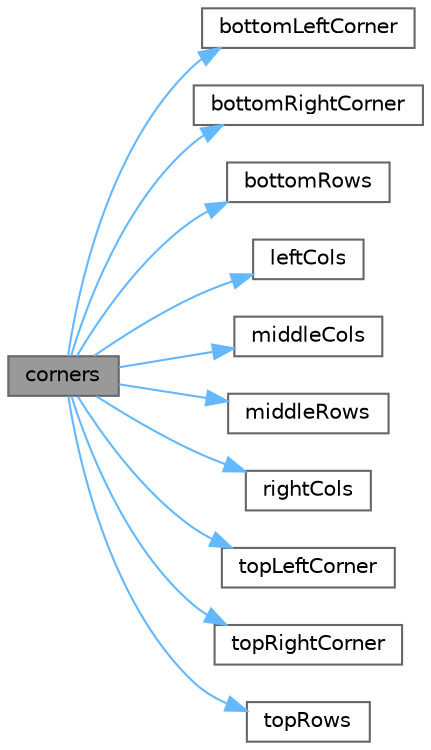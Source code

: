 digraph "corners"
{
 // LATEX_PDF_SIZE
  bgcolor="transparent";
  edge [fontname=Helvetica,fontsize=10,labelfontname=Helvetica,labelfontsize=10];
  node [fontname=Helvetica,fontsize=10,shape=box,height=0.2,width=0.4];
  rankdir="LR";
  Node1 [id="Node000001",label="corners",height=0.2,width=0.4,color="gray40", fillcolor="grey60", style="filled", fontcolor="black",tooltip=" "];
  Node1 -> Node2 [id="edge1_Node000001_Node000002",color="steelblue1",style="solid",tooltip=" "];
  Node2 [id="Node000002",label="bottomLeftCorner",height=0.2,width=0.4,color="grey40", fillcolor="white", style="filled",URL="$_block_methods_8h.html#aeb59483388530410ef7be576280eb91c",tooltip=" "];
  Node1 -> Node3 [id="edge2_Node000001_Node000003",color="steelblue1",style="solid",tooltip=" "];
  Node3 [id="Node000003",label="bottomRightCorner",height=0.2,width=0.4,color="grey40", fillcolor="white", style="filled",URL="$_block_methods_8h.html#af4356393d5fefbd9b24b15007f10bae3",tooltip=" "];
  Node1 -> Node4 [id="edge3_Node000001_Node000004",color="steelblue1",style="solid",tooltip=" "];
  Node4 [id="Node000004",label="bottomRows",height=0.2,width=0.4,color="grey40", fillcolor="white", style="filled",URL="$_block_methods_8h.html#ad2b68f08a5a1b8004b00baa4244c22c2",tooltip="This is the const version of bottomRows(Index)."];
  Node1 -> Node5 [id="edge4_Node000001_Node000005",color="steelblue1",style="solid",tooltip=" "];
  Node5 [id="Node000005",label="leftCols",height=0.2,width=0.4,color="grey40", fillcolor="white", style="filled",URL="$_block_methods_8h.html#a7de059ca182a0ea76a1372c1d61aeeee",tooltip="This is the const version of leftCols(Index)."];
  Node1 -> Node6 [id="edge5_Node000001_Node000006",color="steelblue1",style="solid",tooltip=" "];
  Node6 [id="Node000006",label="middleCols",height=0.2,width=0.4,color="grey40", fillcolor="white", style="filled",URL="$_block_methods_8h.html#a2a36daa724341685dc860c8c178f3be9",tooltip="This is the const version of middleCols(Index,Index)."];
  Node1 -> Node7 [id="edge6_Node000001_Node000007",color="steelblue1",style="solid",tooltip=" "];
  Node7 [id="Node000007",label="middleRows",height=0.2,width=0.4,color="grey40", fillcolor="white", style="filled",URL="$_block_methods_8h.html#aaf22622670d61ade936e9c4cd4f5e7d0",tooltip="This is the const version of middleRows(Index,Index)."];
  Node1 -> Node8 [id="edge7_Node000001_Node000008",color="steelblue1",style="solid",tooltip=" "];
  Node8 [id="Node000008",label="rightCols",height=0.2,width=0.4,color="grey40", fillcolor="white", style="filled",URL="$_block_methods_8h.html#a06249b209ddd80ae8cbadd16dfdc660c",tooltip="This is the const version of rightCols(Index)."];
  Node1 -> Node9 [id="edge8_Node000001_Node000009",color="steelblue1",style="solid",tooltip=" "];
  Node9 [id="Node000009",label="topLeftCorner",height=0.2,width=0.4,color="grey40", fillcolor="white", style="filled",URL="$_block_methods_8h.html#a9b9274a486bb17344666beca7561f013",tooltip=" "];
  Node1 -> Node10 [id="edge9_Node000001_Node000010",color="steelblue1",style="solid",tooltip=" "];
  Node10 [id="Node000010",label="topRightCorner",height=0.2,width=0.4,color="grey40", fillcolor="white", style="filled",URL="$_block_methods_8h.html#aa58af68d650a895e3cd0e62f4992ad4e",tooltip=" "];
  Node1 -> Node11 [id="edge10_Node000001_Node000011",color="steelblue1",style="solid",tooltip=" "];
  Node11 [id="Node000011",label="topRows",height=0.2,width=0.4,color="grey40", fillcolor="white", style="filled",URL="$_block_methods_8h.html#af9cde899d5b63f65a3f125f76bc1295b",tooltip="This is the const version of topRows(Index)."];
}
